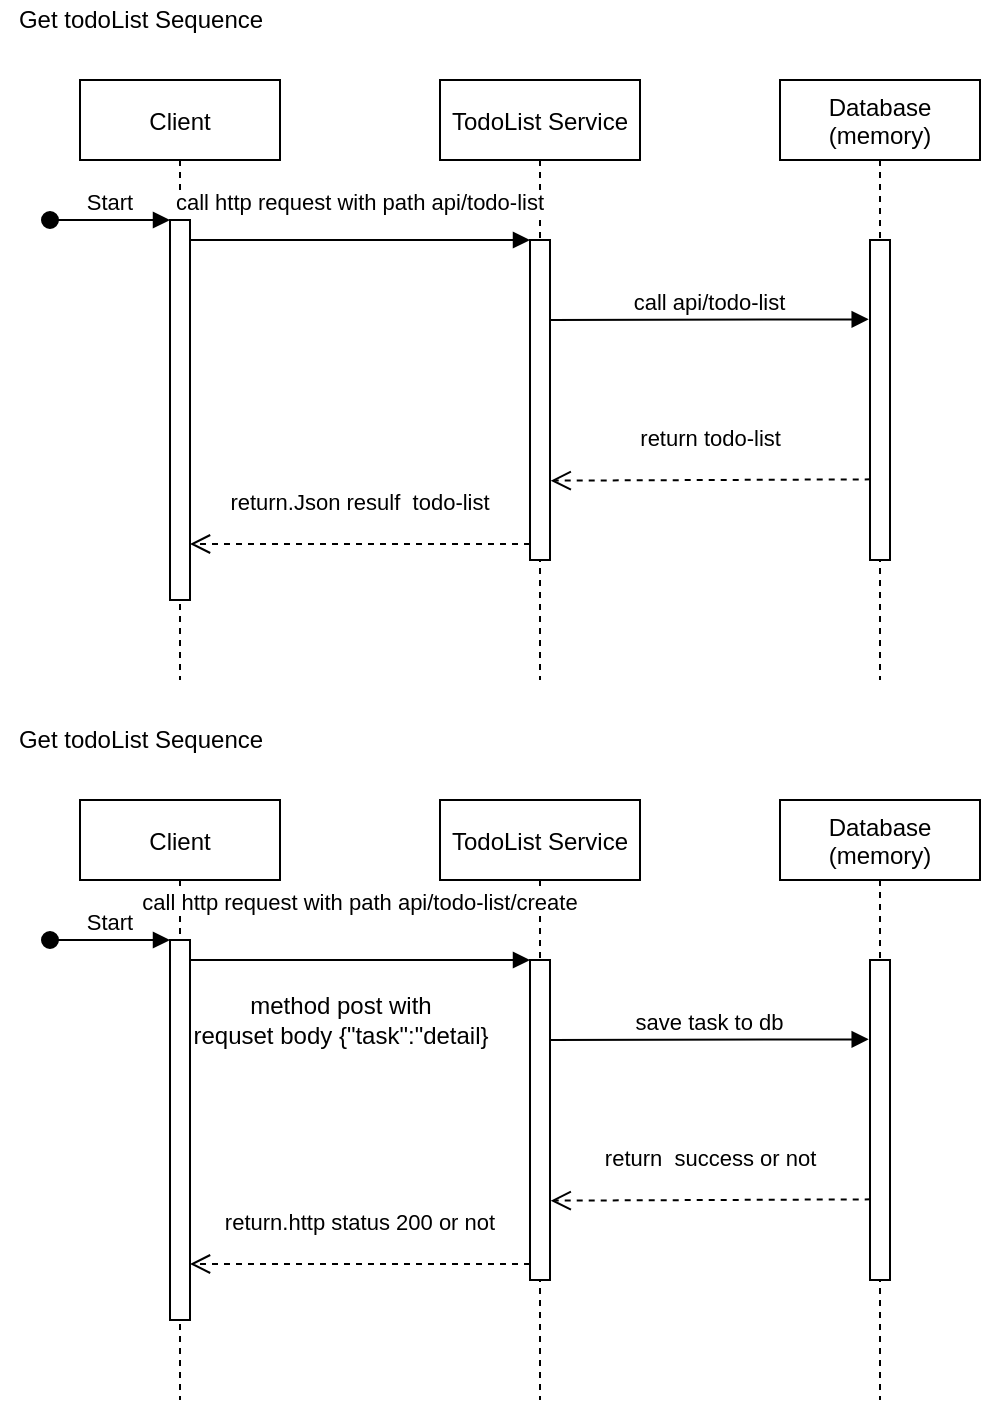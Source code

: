 <mxfile version="13.6.2" type="github">
  <diagram id="kgpKYQtTHZ0yAKxKKP6v" name="Page-1">
    <mxGraphModel dx="865" dy="457" grid="1" gridSize="10" guides="1" tooltips="1" connect="1" arrows="1" fold="1" page="1" pageScale="1" pageWidth="850" pageHeight="1100" math="0" shadow="0">
      <root>
        <mxCell id="0" />
        <mxCell id="1" parent="0" />
        <mxCell id="3nuBFxr9cyL0pnOWT2aG-1" value="Client" style="shape=umlLifeline;perimeter=lifelinePerimeter;container=1;collapsible=0;recursiveResize=0;rounded=0;shadow=0;strokeWidth=1;" parent="1" vertex="1">
          <mxGeometry x="120" y="80" width="100" height="300" as="geometry" />
        </mxCell>
        <mxCell id="3nuBFxr9cyL0pnOWT2aG-2" value="" style="points=[];perimeter=orthogonalPerimeter;rounded=0;shadow=0;strokeWidth=1;" parent="3nuBFxr9cyL0pnOWT2aG-1" vertex="1">
          <mxGeometry x="45" y="70" width="10" height="190" as="geometry" />
        </mxCell>
        <mxCell id="3nuBFxr9cyL0pnOWT2aG-3" value="Start" style="verticalAlign=bottom;startArrow=oval;endArrow=block;startSize=8;shadow=0;strokeWidth=1;" parent="3nuBFxr9cyL0pnOWT2aG-1" target="3nuBFxr9cyL0pnOWT2aG-2" edge="1">
          <mxGeometry relative="1" as="geometry">
            <mxPoint x="-15" y="70" as="sourcePoint" />
          </mxGeometry>
        </mxCell>
        <mxCell id="3nuBFxr9cyL0pnOWT2aG-5" value="TodoList Service" style="shape=umlLifeline;perimeter=lifelinePerimeter;container=1;collapsible=0;recursiveResize=0;rounded=0;shadow=0;strokeWidth=1;" parent="1" vertex="1">
          <mxGeometry x="300" y="80" width="100" height="300" as="geometry" />
        </mxCell>
        <mxCell id="3nuBFxr9cyL0pnOWT2aG-6" value="" style="points=[];perimeter=orthogonalPerimeter;rounded=0;shadow=0;strokeWidth=1;" parent="3nuBFxr9cyL0pnOWT2aG-5" vertex="1">
          <mxGeometry x="45" y="80" width="10" height="160" as="geometry" />
        </mxCell>
        <mxCell id="3nuBFxr9cyL0pnOWT2aG-7" value="return.Json resulf  todo-list" style="verticalAlign=bottom;endArrow=open;dashed=1;endSize=8;exitX=0;exitY=0.95;shadow=0;strokeWidth=1;" parent="1" source="3nuBFxr9cyL0pnOWT2aG-6" target="3nuBFxr9cyL0pnOWT2aG-2" edge="1">
          <mxGeometry y="-12" relative="1" as="geometry">
            <mxPoint x="275" y="236" as="targetPoint" />
            <mxPoint as="offset" />
          </mxGeometry>
        </mxCell>
        <mxCell id="3nuBFxr9cyL0pnOWT2aG-8" value="call http request with path api/todo-list" style="verticalAlign=bottom;endArrow=block;entryX=0;entryY=0;shadow=0;strokeWidth=1;" parent="1" source="3nuBFxr9cyL0pnOWT2aG-2" target="3nuBFxr9cyL0pnOWT2aG-6" edge="1">
          <mxGeometry y="10" relative="1" as="geometry">
            <mxPoint x="275" y="160" as="sourcePoint" />
            <mxPoint as="offset" />
          </mxGeometry>
        </mxCell>
        <mxCell id="PiL4dljiPsl6NuMwLL5H-1" value="Get todoList Sequence" style="text;html=1;align=center;verticalAlign=middle;resizable=0;points=[];autosize=1;" vertex="1" parent="1">
          <mxGeometry x="80" y="40" width="140" height="20" as="geometry" />
        </mxCell>
        <mxCell id="PiL4dljiPsl6NuMwLL5H-2" value="Database&#xa;(memory)" style="shape=umlLifeline;perimeter=lifelinePerimeter;container=1;collapsible=0;recursiveResize=0;rounded=0;shadow=0;strokeWidth=1;" vertex="1" parent="1">
          <mxGeometry x="470" y="80" width="100" height="300" as="geometry" />
        </mxCell>
        <mxCell id="PiL4dljiPsl6NuMwLL5H-3" value="" style="points=[];perimeter=orthogonalPerimeter;rounded=0;shadow=0;strokeWidth=1;" vertex="1" parent="PiL4dljiPsl6NuMwLL5H-2">
          <mxGeometry x="45" y="80" width="10" height="160" as="geometry" />
        </mxCell>
        <mxCell id="PiL4dljiPsl6NuMwLL5H-4" value="call api/todo-list" style="verticalAlign=bottom;endArrow=block;shadow=0;strokeWidth=1;exitX=1.028;exitY=0.25;exitDx=0;exitDy=0;exitPerimeter=0;entryX=-0.065;entryY=0.248;entryDx=0;entryDy=0;entryPerimeter=0;" edge="1" parent="1" source="3nuBFxr9cyL0pnOWT2aG-6" target="PiL4dljiPsl6NuMwLL5H-3">
          <mxGeometry relative="1" as="geometry">
            <mxPoint x="360" y="200" as="sourcePoint" />
            <mxPoint x="510" y="200" as="targetPoint" />
          </mxGeometry>
        </mxCell>
        <mxCell id="PiL4dljiPsl6NuMwLL5H-5" value="return todo-list" style="verticalAlign=bottom;endArrow=open;dashed=1;endSize=8;shadow=0;strokeWidth=1;entryX=1.036;entryY=0.752;entryDx=0;entryDy=0;entryPerimeter=0;exitX=0.036;exitY=0.748;exitDx=0;exitDy=0;exitPerimeter=0;" edge="1" parent="1" source="PiL4dljiPsl6NuMwLL5H-3" target="3nuBFxr9cyL0pnOWT2aG-6">
          <mxGeometry y="-12" relative="1" as="geometry">
            <mxPoint x="360" y="280.0" as="targetPoint" />
            <mxPoint x="520" y="280" as="sourcePoint" />
            <mxPoint as="offset" />
          </mxGeometry>
        </mxCell>
        <mxCell id="PiL4dljiPsl6NuMwLL5H-19" value="Client" style="shape=umlLifeline;perimeter=lifelinePerimeter;container=1;collapsible=0;recursiveResize=0;rounded=0;shadow=0;strokeWidth=1;" vertex="1" parent="1">
          <mxGeometry x="120" y="440" width="100" height="300" as="geometry" />
        </mxCell>
        <mxCell id="PiL4dljiPsl6NuMwLL5H-20" value="" style="points=[];perimeter=orthogonalPerimeter;rounded=0;shadow=0;strokeWidth=1;" vertex="1" parent="PiL4dljiPsl6NuMwLL5H-19">
          <mxGeometry x="45" y="70" width="10" height="190" as="geometry" />
        </mxCell>
        <mxCell id="PiL4dljiPsl6NuMwLL5H-21" value="Start" style="verticalAlign=bottom;startArrow=oval;endArrow=block;startSize=8;shadow=0;strokeWidth=1;" edge="1" parent="PiL4dljiPsl6NuMwLL5H-19" target="PiL4dljiPsl6NuMwLL5H-20">
          <mxGeometry relative="1" as="geometry">
            <mxPoint x="-15" y="70" as="sourcePoint" />
          </mxGeometry>
        </mxCell>
        <mxCell id="PiL4dljiPsl6NuMwLL5H-22" value="TodoList Service" style="shape=umlLifeline;perimeter=lifelinePerimeter;container=1;collapsible=0;recursiveResize=0;rounded=0;shadow=0;strokeWidth=1;" vertex="1" parent="1">
          <mxGeometry x="300" y="440" width="100" height="300" as="geometry" />
        </mxCell>
        <mxCell id="PiL4dljiPsl6NuMwLL5H-23" value="" style="points=[];perimeter=orthogonalPerimeter;rounded=0;shadow=0;strokeWidth=1;" vertex="1" parent="PiL4dljiPsl6NuMwLL5H-22">
          <mxGeometry x="45" y="80" width="10" height="160" as="geometry" />
        </mxCell>
        <mxCell id="PiL4dljiPsl6NuMwLL5H-24" value="return.http status 200 or not" style="verticalAlign=bottom;endArrow=open;dashed=1;endSize=8;exitX=0;exitY=0.95;shadow=0;strokeWidth=1;" edge="1" parent="1" source="PiL4dljiPsl6NuMwLL5H-23" target="PiL4dljiPsl6NuMwLL5H-20">
          <mxGeometry y="-12" relative="1" as="geometry">
            <mxPoint x="275" y="596" as="targetPoint" />
            <mxPoint as="offset" />
          </mxGeometry>
        </mxCell>
        <mxCell id="PiL4dljiPsl6NuMwLL5H-25" value="call http request with path api/todo-list/create" style="verticalAlign=bottom;endArrow=block;entryX=0;entryY=0;shadow=0;strokeWidth=1;" edge="1" parent="1" source="PiL4dljiPsl6NuMwLL5H-20" target="PiL4dljiPsl6NuMwLL5H-23">
          <mxGeometry y="20" relative="1" as="geometry">
            <mxPoint x="275" y="520" as="sourcePoint" />
            <mxPoint as="offset" />
          </mxGeometry>
        </mxCell>
        <mxCell id="PiL4dljiPsl6NuMwLL5H-26" value="Get todoList Sequence" style="text;html=1;align=center;verticalAlign=middle;resizable=0;points=[];autosize=1;" vertex="1" parent="1">
          <mxGeometry x="80" y="400" width="140" height="20" as="geometry" />
        </mxCell>
        <mxCell id="PiL4dljiPsl6NuMwLL5H-27" value="Database&#xa;(memory)" style="shape=umlLifeline;perimeter=lifelinePerimeter;container=1;collapsible=0;recursiveResize=0;rounded=0;shadow=0;strokeWidth=1;" vertex="1" parent="1">
          <mxGeometry x="470" y="440" width="100" height="300" as="geometry" />
        </mxCell>
        <mxCell id="PiL4dljiPsl6NuMwLL5H-28" value="" style="points=[];perimeter=orthogonalPerimeter;rounded=0;shadow=0;strokeWidth=1;" vertex="1" parent="PiL4dljiPsl6NuMwLL5H-27">
          <mxGeometry x="45" y="80" width="10" height="160" as="geometry" />
        </mxCell>
        <mxCell id="PiL4dljiPsl6NuMwLL5H-29" value="save task to db" style="verticalAlign=bottom;endArrow=block;shadow=0;strokeWidth=1;exitX=1.028;exitY=0.25;exitDx=0;exitDy=0;exitPerimeter=0;entryX=-0.065;entryY=0.248;entryDx=0;entryDy=0;entryPerimeter=0;" edge="1" parent="1" source="PiL4dljiPsl6NuMwLL5H-23" target="PiL4dljiPsl6NuMwLL5H-28">
          <mxGeometry relative="1" as="geometry">
            <mxPoint x="360" y="560" as="sourcePoint" />
            <mxPoint x="510" y="560" as="targetPoint" />
          </mxGeometry>
        </mxCell>
        <mxCell id="PiL4dljiPsl6NuMwLL5H-30" value="return  success or not" style="verticalAlign=bottom;endArrow=open;dashed=1;endSize=8;shadow=0;strokeWidth=1;entryX=1.036;entryY=0.752;entryDx=0;entryDy=0;entryPerimeter=0;exitX=0.036;exitY=0.748;exitDx=0;exitDy=0;exitPerimeter=0;" edge="1" parent="1" source="PiL4dljiPsl6NuMwLL5H-28" target="PiL4dljiPsl6NuMwLL5H-23">
          <mxGeometry y="-12" relative="1" as="geometry">
            <mxPoint x="360" y="640.0" as="targetPoint" />
            <mxPoint x="520" y="640" as="sourcePoint" />
            <mxPoint as="offset" />
          </mxGeometry>
        </mxCell>
        <mxCell id="PiL4dljiPsl6NuMwLL5H-32" value="method post with&lt;br&gt;requset body {&quot;task&quot;:&quot;detail}" style="text;html=1;align=center;verticalAlign=middle;resizable=0;points=[];autosize=1;" vertex="1" parent="1">
          <mxGeometry x="170" y="535" width="160" height="30" as="geometry" />
        </mxCell>
      </root>
    </mxGraphModel>
  </diagram>
</mxfile>
